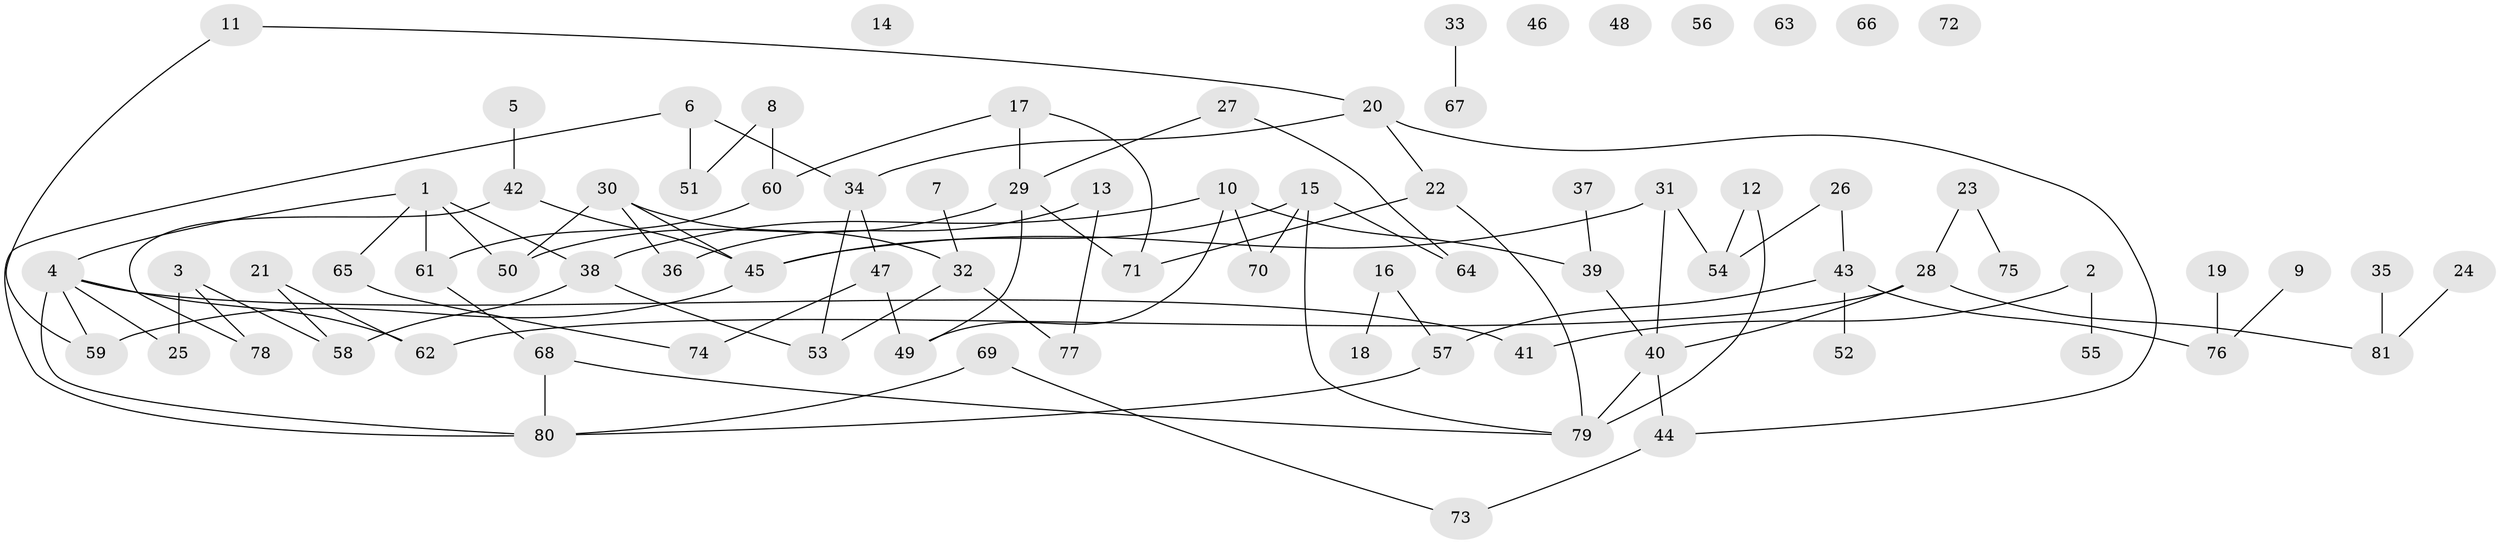 // Generated by graph-tools (version 1.1) at 2025/00/03/09/25 03:00:48]
// undirected, 81 vertices, 99 edges
graph export_dot {
graph [start="1"]
  node [color=gray90,style=filled];
  1;
  2;
  3;
  4;
  5;
  6;
  7;
  8;
  9;
  10;
  11;
  12;
  13;
  14;
  15;
  16;
  17;
  18;
  19;
  20;
  21;
  22;
  23;
  24;
  25;
  26;
  27;
  28;
  29;
  30;
  31;
  32;
  33;
  34;
  35;
  36;
  37;
  38;
  39;
  40;
  41;
  42;
  43;
  44;
  45;
  46;
  47;
  48;
  49;
  50;
  51;
  52;
  53;
  54;
  55;
  56;
  57;
  58;
  59;
  60;
  61;
  62;
  63;
  64;
  65;
  66;
  67;
  68;
  69;
  70;
  71;
  72;
  73;
  74;
  75;
  76;
  77;
  78;
  79;
  80;
  81;
  1 -- 4;
  1 -- 38;
  1 -- 50;
  1 -- 61;
  1 -- 65;
  2 -- 41;
  2 -- 55;
  3 -- 25;
  3 -- 58;
  3 -- 78;
  4 -- 25;
  4 -- 41;
  4 -- 59;
  4 -- 62;
  4 -- 80;
  5 -- 42;
  6 -- 34;
  6 -- 51;
  6 -- 80;
  7 -- 32;
  8 -- 51;
  8 -- 60;
  9 -- 76;
  10 -- 38;
  10 -- 39;
  10 -- 49;
  10 -- 70;
  11 -- 20;
  11 -- 59;
  12 -- 54;
  12 -- 79;
  13 -- 36;
  13 -- 77;
  15 -- 45;
  15 -- 64;
  15 -- 70;
  15 -- 79;
  16 -- 18;
  16 -- 57;
  17 -- 29;
  17 -- 60;
  17 -- 71;
  19 -- 76;
  20 -- 22;
  20 -- 34;
  20 -- 44;
  21 -- 58;
  21 -- 62;
  22 -- 71;
  22 -- 79;
  23 -- 28;
  23 -- 75;
  24 -- 81;
  26 -- 43;
  26 -- 54;
  27 -- 29;
  27 -- 64;
  28 -- 40;
  28 -- 62;
  28 -- 81;
  29 -- 49;
  29 -- 50;
  29 -- 71;
  30 -- 32;
  30 -- 36;
  30 -- 45;
  30 -- 50;
  31 -- 40;
  31 -- 45;
  31 -- 54;
  32 -- 53;
  32 -- 77;
  33 -- 67;
  34 -- 47;
  34 -- 53;
  35 -- 81;
  37 -- 39;
  38 -- 53;
  38 -- 58;
  39 -- 40;
  40 -- 44;
  40 -- 79;
  42 -- 45;
  42 -- 78;
  43 -- 52;
  43 -- 57;
  43 -- 76;
  44 -- 73;
  45 -- 59;
  47 -- 49;
  47 -- 74;
  57 -- 80;
  60 -- 61;
  61 -- 68;
  65 -- 74;
  68 -- 79;
  68 -- 80;
  69 -- 73;
  69 -- 80;
}
